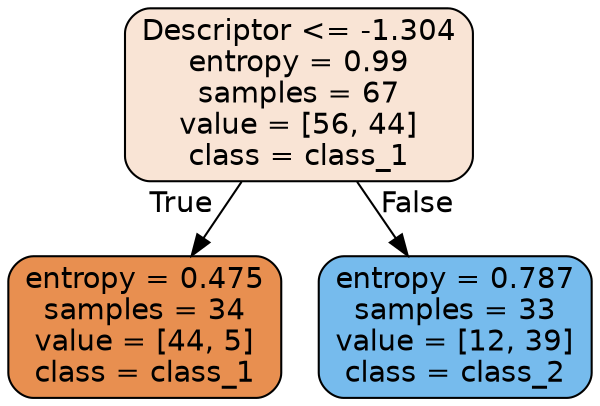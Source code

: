 digraph Tree {
node [shape=box, style="filled, rounded", color="black", fontname="helvetica"] ;
edge [fontname="helvetica"] ;
0 [label="Descriptor <= -1.304\nentropy = 0.99\nsamples = 67\nvalue = [56, 44]\nclass = class_1", fillcolor="#f9e4d5"] ;
1 [label="entropy = 0.475\nsamples = 34\nvalue = [44, 5]\nclass = class_1", fillcolor="#e88f50"] ;
0 -> 1 [labeldistance=2.5, labelangle=45, headlabel="True"] ;
2 [label="entropy = 0.787\nsamples = 33\nvalue = [12, 39]\nclass = class_2", fillcolor="#76bbed"] ;
0 -> 2 [labeldistance=2.5, labelangle=-45, headlabel="False"] ;
}